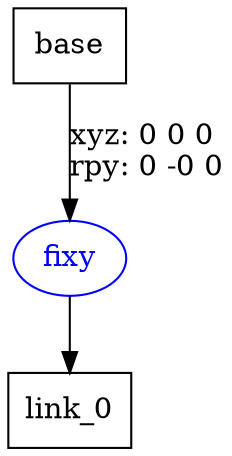 digraph G {
node [shape=box];
"base" [label="base"];
"link_0" [label="link_0"];
node [shape=ellipse, color=blue, fontcolor=blue];
"base" -> "fixy" [label="xyz: 0 0 0 \nrpy: 0 -0 0"]
"fixy" -> "link_0"
}
